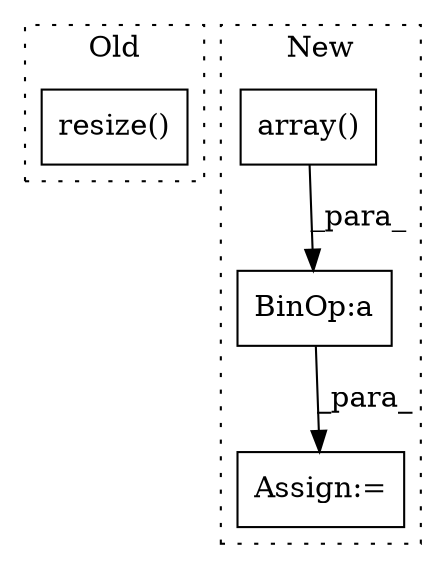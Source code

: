 digraph G {
subgraph cluster0 {
1 [label="resize()" a="75" s="29190,29224" l="16,51" shape="box"];
label = "Old";
style="dotted";
}
subgraph cluster1 {
2 [label="array()" a="75" s="30104,30160" l="9,1" shape="box"];
3 [label="BinOp:a" a="82" s="30230" l="3" shape="box"];
4 [label="Assign:=" a="68" s="30197" l="3" shape="box"];
label = "New";
style="dotted";
}
2 -> 3 [label="_para_"];
3 -> 4 [label="_para_"];
}
